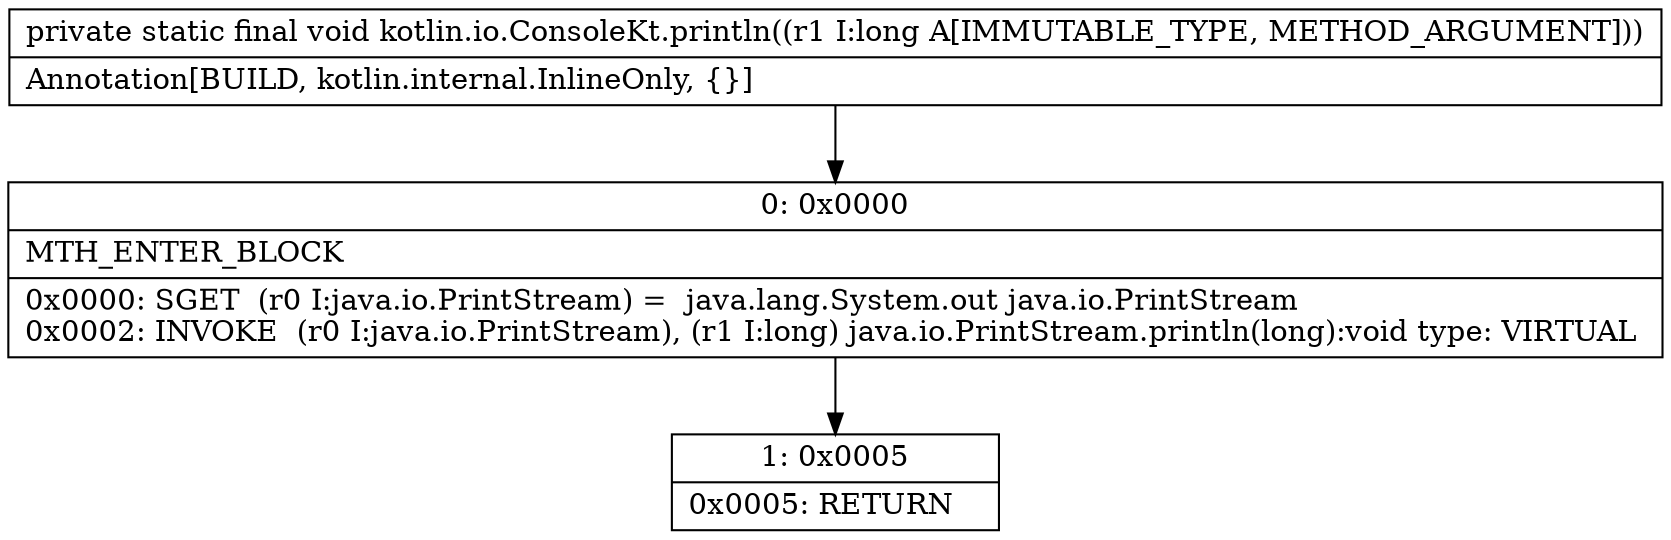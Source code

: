 digraph "CFG forkotlin.io.ConsoleKt.println(J)V" {
Node_0 [shape=record,label="{0\:\ 0x0000|MTH_ENTER_BLOCK\l|0x0000: SGET  (r0 I:java.io.PrintStream) =  java.lang.System.out java.io.PrintStream \l0x0002: INVOKE  (r0 I:java.io.PrintStream), (r1 I:long) java.io.PrintStream.println(long):void type: VIRTUAL \l}"];
Node_1 [shape=record,label="{1\:\ 0x0005|0x0005: RETURN   \l}"];
MethodNode[shape=record,label="{private static final void kotlin.io.ConsoleKt.println((r1 I:long A[IMMUTABLE_TYPE, METHOD_ARGUMENT]))  | Annotation[BUILD, kotlin.internal.InlineOnly, \{\}]\l}"];
MethodNode -> Node_0;
Node_0 -> Node_1;
}

